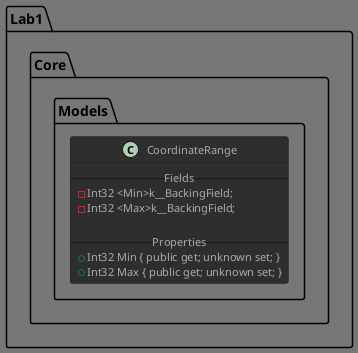 @startuml Models

!theme reddress-darkblue

'CLASSES

class Lab1.Core.Models.CoordinateRange
{
    -- Fields --
    - Int32 <Min>k__BackingField;
    - Int32 <Max>k__BackingField;

    -- Properties --
    + Int32 Min { public get; unknown set; }
    + Int32 Max { public get; unknown set; }
}

'CLASSES DEPENDECIES

@enduml